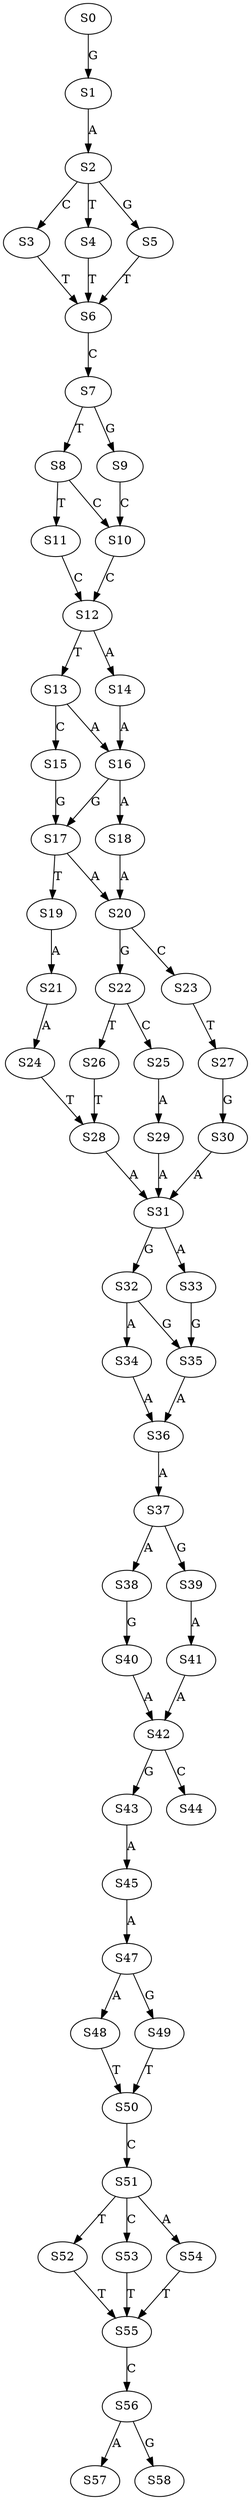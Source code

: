 strict digraph  {
	S0 -> S1 [ label = G ];
	S1 -> S2 [ label = A ];
	S2 -> S3 [ label = C ];
	S2 -> S4 [ label = T ];
	S2 -> S5 [ label = G ];
	S3 -> S6 [ label = T ];
	S4 -> S6 [ label = T ];
	S5 -> S6 [ label = T ];
	S6 -> S7 [ label = C ];
	S7 -> S8 [ label = T ];
	S7 -> S9 [ label = G ];
	S8 -> S10 [ label = C ];
	S8 -> S11 [ label = T ];
	S9 -> S10 [ label = C ];
	S10 -> S12 [ label = C ];
	S11 -> S12 [ label = C ];
	S12 -> S13 [ label = T ];
	S12 -> S14 [ label = A ];
	S13 -> S15 [ label = C ];
	S13 -> S16 [ label = A ];
	S14 -> S16 [ label = A ];
	S15 -> S17 [ label = G ];
	S16 -> S17 [ label = G ];
	S16 -> S18 [ label = A ];
	S17 -> S19 [ label = T ];
	S17 -> S20 [ label = A ];
	S18 -> S20 [ label = A ];
	S19 -> S21 [ label = A ];
	S20 -> S22 [ label = G ];
	S20 -> S23 [ label = C ];
	S21 -> S24 [ label = A ];
	S22 -> S25 [ label = C ];
	S22 -> S26 [ label = T ];
	S23 -> S27 [ label = T ];
	S24 -> S28 [ label = T ];
	S25 -> S29 [ label = A ];
	S26 -> S28 [ label = T ];
	S27 -> S30 [ label = G ];
	S28 -> S31 [ label = A ];
	S29 -> S31 [ label = A ];
	S30 -> S31 [ label = A ];
	S31 -> S32 [ label = G ];
	S31 -> S33 [ label = A ];
	S32 -> S34 [ label = A ];
	S32 -> S35 [ label = G ];
	S33 -> S35 [ label = G ];
	S34 -> S36 [ label = A ];
	S35 -> S36 [ label = A ];
	S36 -> S37 [ label = A ];
	S37 -> S38 [ label = A ];
	S37 -> S39 [ label = G ];
	S38 -> S40 [ label = G ];
	S39 -> S41 [ label = A ];
	S40 -> S42 [ label = A ];
	S41 -> S42 [ label = A ];
	S42 -> S43 [ label = G ];
	S42 -> S44 [ label = C ];
	S43 -> S45 [ label = A ];
	S45 -> S47 [ label = A ];
	S47 -> S48 [ label = A ];
	S47 -> S49 [ label = G ];
	S48 -> S50 [ label = T ];
	S49 -> S50 [ label = T ];
	S50 -> S51 [ label = C ];
	S51 -> S52 [ label = T ];
	S51 -> S53 [ label = C ];
	S51 -> S54 [ label = A ];
	S52 -> S55 [ label = T ];
	S53 -> S55 [ label = T ];
	S54 -> S55 [ label = T ];
	S55 -> S56 [ label = C ];
	S56 -> S57 [ label = A ];
	S56 -> S58 [ label = G ];
}
